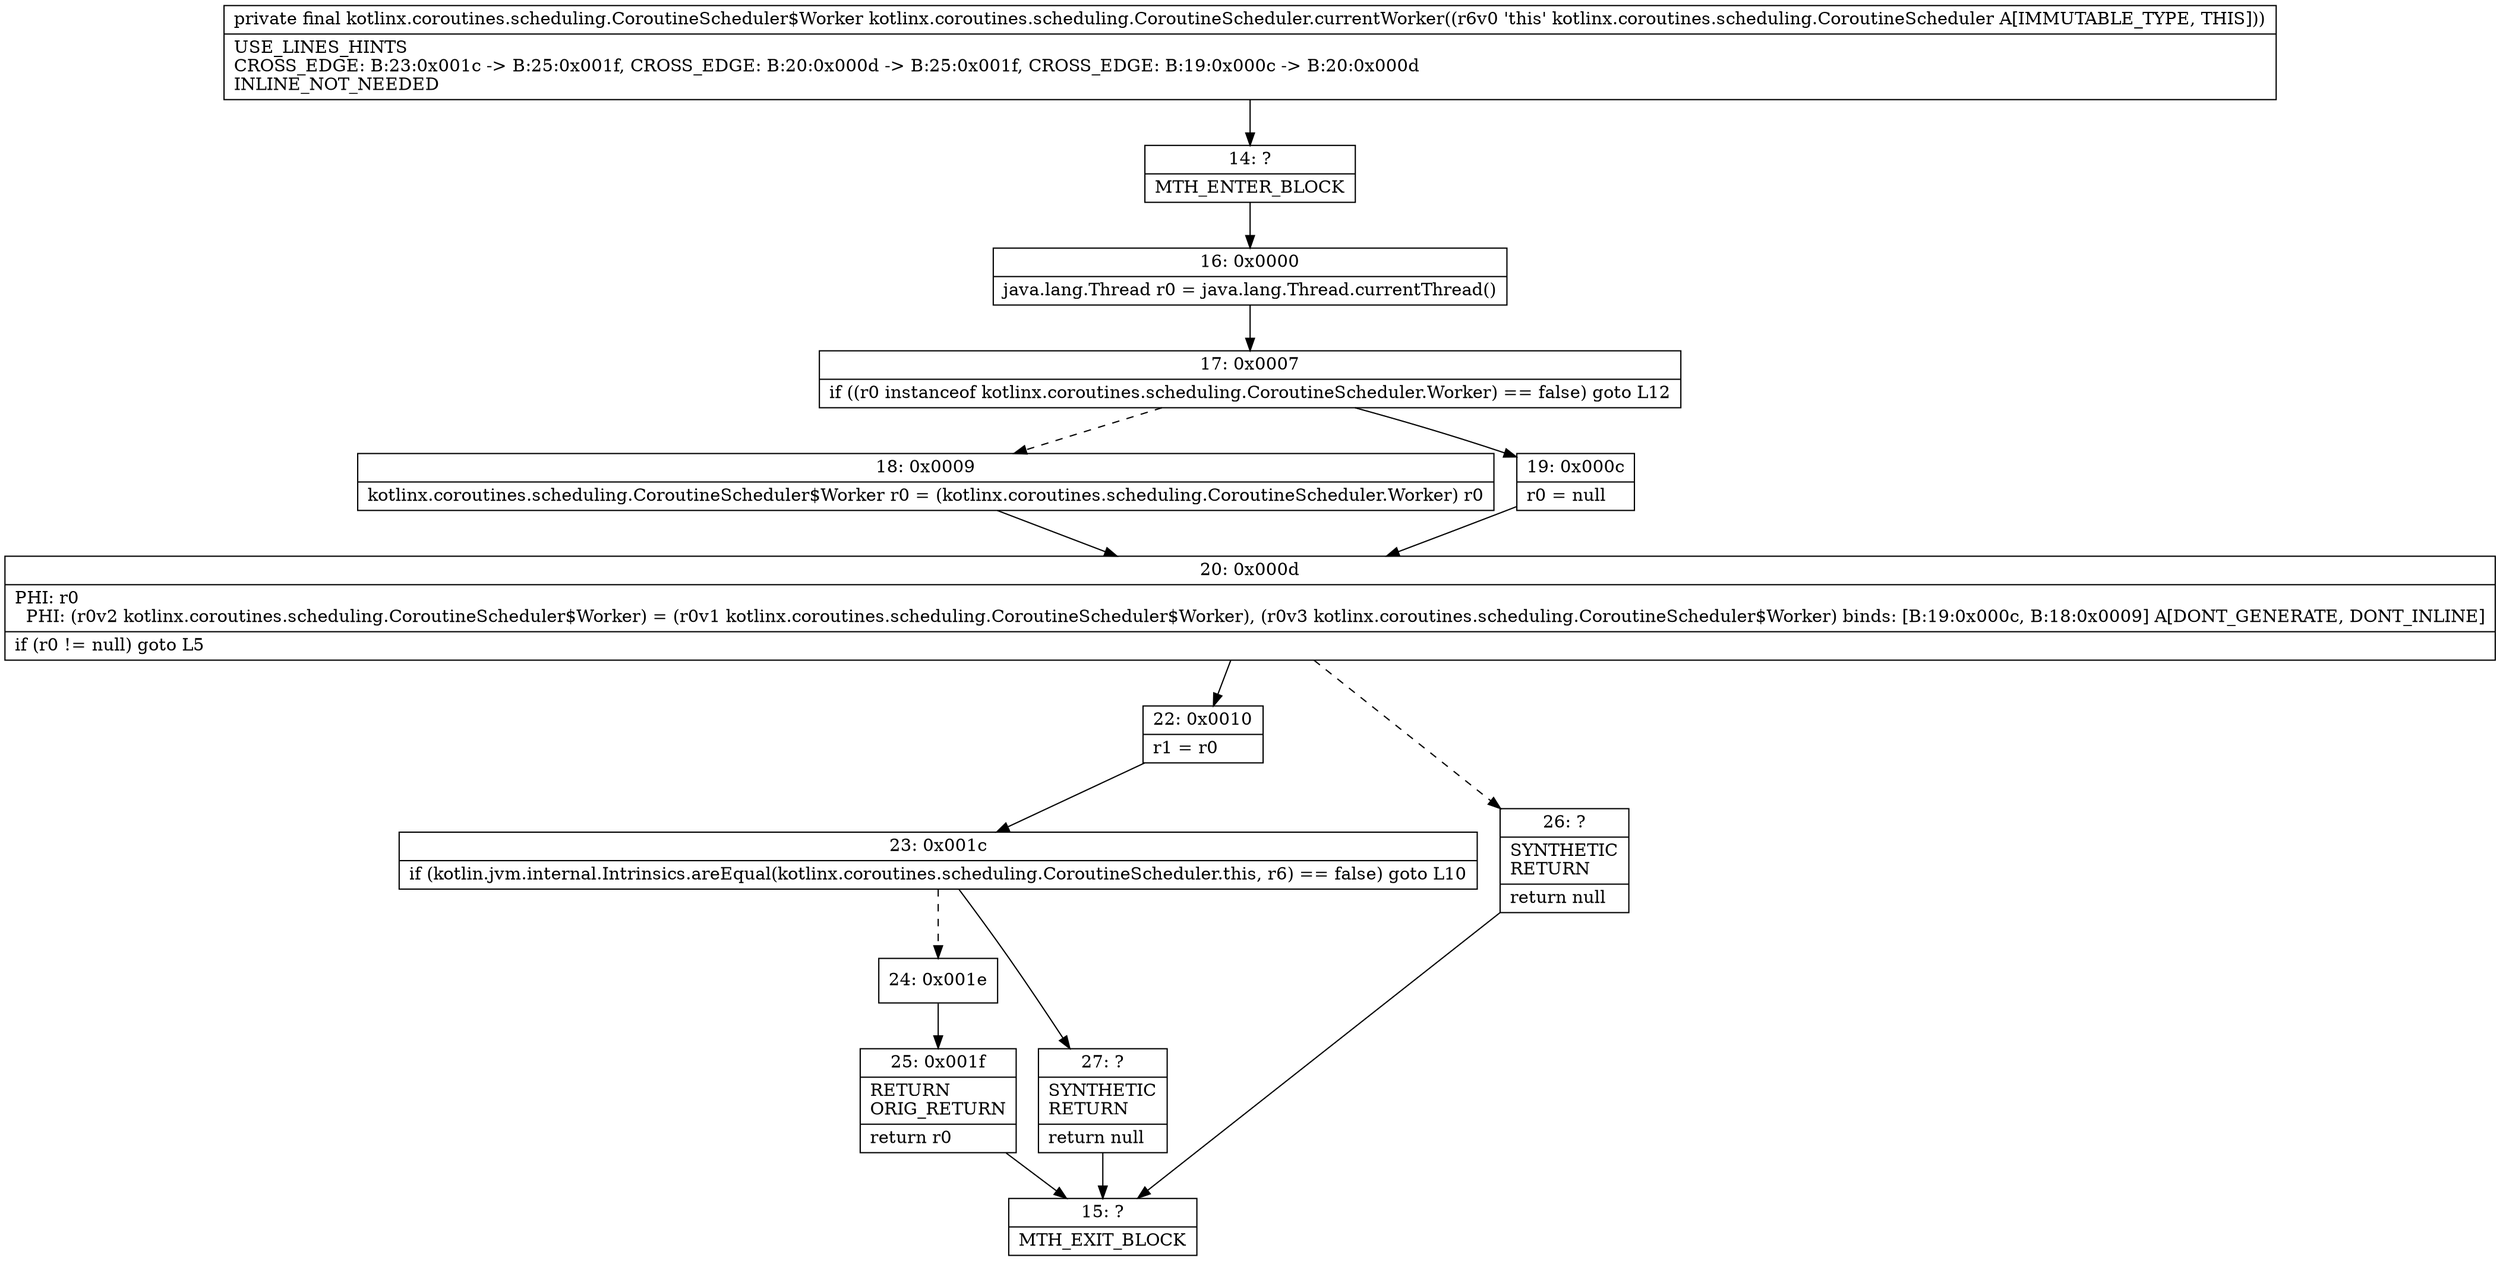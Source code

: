 digraph "CFG forkotlinx.coroutines.scheduling.CoroutineScheduler.currentWorker()Lkotlinx\/coroutines\/scheduling\/CoroutineScheduler$Worker;" {
Node_14 [shape=record,label="{14\:\ ?|MTH_ENTER_BLOCK\l}"];
Node_16 [shape=record,label="{16\:\ 0x0000|java.lang.Thread r0 = java.lang.Thread.currentThread()\l}"];
Node_17 [shape=record,label="{17\:\ 0x0007|if ((r0 instanceof kotlinx.coroutines.scheduling.CoroutineScheduler.Worker) == false) goto L12\l}"];
Node_18 [shape=record,label="{18\:\ 0x0009|kotlinx.coroutines.scheduling.CoroutineScheduler$Worker r0 = (kotlinx.coroutines.scheduling.CoroutineScheduler.Worker) r0\l}"];
Node_20 [shape=record,label="{20\:\ 0x000d|PHI: r0 \l  PHI: (r0v2 kotlinx.coroutines.scheduling.CoroutineScheduler$Worker) = (r0v1 kotlinx.coroutines.scheduling.CoroutineScheduler$Worker), (r0v3 kotlinx.coroutines.scheduling.CoroutineScheduler$Worker) binds: [B:19:0x000c, B:18:0x0009] A[DONT_GENERATE, DONT_INLINE]\l|if (r0 != null) goto L5\l}"];
Node_22 [shape=record,label="{22\:\ 0x0010|r1 = r0\l}"];
Node_23 [shape=record,label="{23\:\ 0x001c|if (kotlin.jvm.internal.Intrinsics.areEqual(kotlinx.coroutines.scheduling.CoroutineScheduler.this, r6) == false) goto L10\l}"];
Node_24 [shape=record,label="{24\:\ 0x001e}"];
Node_25 [shape=record,label="{25\:\ 0x001f|RETURN\lORIG_RETURN\l|return r0\l}"];
Node_15 [shape=record,label="{15\:\ ?|MTH_EXIT_BLOCK\l}"];
Node_27 [shape=record,label="{27\:\ ?|SYNTHETIC\lRETURN\l|return null\l}"];
Node_26 [shape=record,label="{26\:\ ?|SYNTHETIC\lRETURN\l|return null\l}"];
Node_19 [shape=record,label="{19\:\ 0x000c|r0 = null\l}"];
MethodNode[shape=record,label="{private final kotlinx.coroutines.scheduling.CoroutineScheduler$Worker kotlinx.coroutines.scheduling.CoroutineScheduler.currentWorker((r6v0 'this' kotlinx.coroutines.scheduling.CoroutineScheduler A[IMMUTABLE_TYPE, THIS]))  | USE_LINES_HINTS\lCROSS_EDGE: B:23:0x001c \-\> B:25:0x001f, CROSS_EDGE: B:20:0x000d \-\> B:25:0x001f, CROSS_EDGE: B:19:0x000c \-\> B:20:0x000d\lINLINE_NOT_NEEDED\l}"];
MethodNode -> Node_14;Node_14 -> Node_16;
Node_16 -> Node_17;
Node_17 -> Node_18[style=dashed];
Node_17 -> Node_19;
Node_18 -> Node_20;
Node_20 -> Node_22;
Node_20 -> Node_26[style=dashed];
Node_22 -> Node_23;
Node_23 -> Node_24[style=dashed];
Node_23 -> Node_27;
Node_24 -> Node_25;
Node_25 -> Node_15;
Node_27 -> Node_15;
Node_26 -> Node_15;
Node_19 -> Node_20;
}

